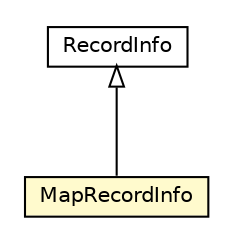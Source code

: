 #!/usr/local/bin/dot
#
# Class diagram 
# Generated by UMLGraph version R5_6-24-gf6e263 (http://www.umlgraph.org/)
#

digraph G {
	edge [fontname="Helvetica",fontsize=10,labelfontname="Helvetica",labelfontsize=10];
	node [fontname="Helvetica",fontsize=10,shape=plaintext];
	nodesep=0.25;
	ranksep=0.5;
	// com.orientechnologies.orient.core.serialization.serializer.record.binary.HelperClasses.RecordInfo
	c1035038 [label=<<table title="com.orientechnologies.orient.core.serialization.serializer.record.binary.HelperClasses.RecordInfo" border="0" cellborder="1" cellspacing="0" cellpadding="2" port="p" href="./HelperClasses.RecordInfo.html">
		<tr><td><table border="0" cellspacing="0" cellpadding="1">
<tr><td align="center" balign="center"> RecordInfo </td></tr>
		</table></td></tr>
		</table>>, URL="./HelperClasses.RecordInfo.html", fontname="Helvetica", fontcolor="black", fontsize=10.0];
	// com.orientechnologies.orient.core.serialization.serializer.record.binary.HelperClasses.MapRecordInfo
	c1035039 [label=<<table title="com.orientechnologies.orient.core.serialization.serializer.record.binary.HelperClasses.MapRecordInfo" border="0" cellborder="1" cellspacing="0" cellpadding="2" port="p" bgcolor="lemonChiffon" href="./HelperClasses.MapRecordInfo.html">
		<tr><td><table border="0" cellspacing="0" cellpadding="1">
<tr><td align="center" balign="center"> MapRecordInfo </td></tr>
		</table></td></tr>
		</table>>, URL="./HelperClasses.MapRecordInfo.html", fontname="Helvetica", fontcolor="black", fontsize=10.0];
	//com.orientechnologies.orient.core.serialization.serializer.record.binary.HelperClasses.MapRecordInfo extends com.orientechnologies.orient.core.serialization.serializer.record.binary.HelperClasses.RecordInfo
	c1035038:p -> c1035039:p [dir=back,arrowtail=empty];
}

